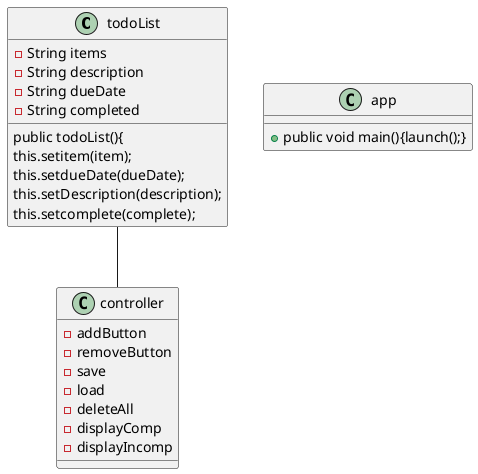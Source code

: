 @startuml
'https://plantuml.com/sequence-diagram


class todoList
{

-String items
-String description
-String dueDate
-String completed


public todoList(){
        this.setitem(item);
        this.setdueDate(dueDate);
        this.setDescription(description);
        this.setcomplete(complete);
    }


class app
{
+public void main(){launch();}

}

class controller{
-addButton
-removeButton
-save
-load
-deleteAll
-displayComp
-displayIncomp
}
todoList -- controller
@enduml